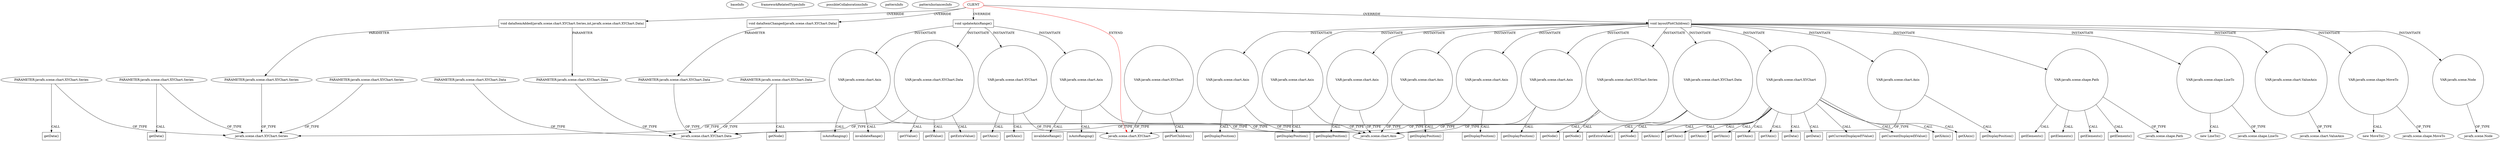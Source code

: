 digraph {
baseInfo[graphId=2514,category="pattern",isAnonymous=false,possibleRelation=false]
frameworkRelatedTypesInfo[0="javafx.scene.chart.XYChart"]
possibleCollaborationsInfo[]
patternInfo[frequency=2.0,patternRootClient=0]
patternInstancesInfo[0="LichuanLu-ShunUI-FX~/LichuanLu-ShunUI-FX/ShunUI-FX-master/src/view/chart/StackedBarChart.java~StackedBarChart~811",1="TomaszKorecki-InvestorAssistant~/TomaszKorecki-InvestorAssistant/InvestorAssistant-master/Investor's assistant/src/investor/charts/CandleChart.java~CandleStickChart~1473"]
14[label="javafx.scene.chart.XYChart.Series",vertexType="FRAMEWORK_CLASS_TYPE",isFrameworkType=false]
13[label="PARAMETER:javafx.scene.chart.XYChart.Series",vertexType="PARAMETER_DECLARATION",isFrameworkType=false]
78[label="PARAMETER:javafx.scene.chart.XYChart.Series",vertexType="PARAMETER_DECLARATION",isFrameworkType=false]
108[label="PARAMETER:javafx.scene.chart.XYChart.Series",vertexType="PARAMETER_DECLARATION",isFrameworkType=false]
529[label="PARAMETER:javafx.scene.chart.XYChart.Series",vertexType="PARAMETER_DECLARATION",isFrameworkType=false]
12[label="void dataItemAdded(javafx.scene.chart.XYChart.Series,int,javafx.scene.chart.XYChart.Data)",vertexType="OVERRIDING_METHOD_DECLARATION",isFrameworkType=false,shape=box]
15[label="PARAMETER:javafx.scene.chart.XYChart.Data",vertexType="PARAMETER_DECLARATION",isFrameworkType=false]
16[label="javafx.scene.chart.XYChart.Data",vertexType="FRAMEWORK_CLASS_TYPE",isFrameworkType=false]
0[label="CLIENT",vertexType="ROOT_CLIENT_CLASS_DECLARATION",isFrameworkType=false,color=red]
83[label="getData()",vertexType="INSIDE_CALL",isFrameworkType=false,shape=box]
133[label="getData()",vertexType="INSIDE_CALL",isFrameworkType=false,shape=box]
166[label="void updateAxisRange()",vertexType="OVERRIDING_METHOD_DECLARATION",isFrameworkType=false,shape=box]
56[label="PARAMETER:javafx.scene.chart.XYChart.Data",vertexType="PARAMETER_DECLARATION",isFrameworkType=false]
525[label="PARAMETER:javafx.scene.chart.XYChart.Data",vertexType="PARAMETER_DECLARATION",isFrameworkType=false]
30[label="PARAMETER:javafx.scene.chart.XYChart.Data",vertexType="PARAMETER_DECLARATION",isFrameworkType=false]
206[label="void layoutPlotChildren()",vertexType="OVERRIDING_METHOD_DECLARATION",isFrameworkType=false,shape=box]
223[label="VAR:javafx.scene.shape.Path",vertexType="VARIABLE_EXPRESION",isFrameworkType=false,shape=circle]
97[label="javafx.scene.shape.Path",vertexType="FRAMEWORK_CLASS_TYPE",isFrameworkType=false]
314[label="VAR:javafx.scene.shape.LineTo",vertexType="VARIABLE_EXPRESION",isFrameworkType=false,shape=circle]
313[label="new LineTo()",vertexType="CONSTRUCTOR_CALL",isFrameworkType=false]
315[label="javafx.scene.shape.LineTo",vertexType="FRAMEWORK_CLASS_TYPE",isFrameworkType=false]
210[label="VAR:javafx.scene.chart.ValueAxis",vertexType="VARIABLE_EXPRESION",isFrameworkType=false,shape=circle]
11[label="javafx.scene.chart.ValueAxis",vertexType="FRAMEWORK_CLASS_TYPE",isFrameworkType=false]
322[label="getElements()",vertexType="INSIDE_CALL",isFrameworkType=false,shape=box]
312[label="getElements()",vertexType="INSIDE_CALL",isFrameworkType=false,shape=box]
307[label="getElements()",vertexType="INSIDE_CALL",isFrameworkType=false,shape=box]
317[label="getElements()",vertexType="INSIDE_CALL",isFrameworkType=false,shape=box]
309[label="VAR:javafx.scene.shape.MoveTo",vertexType="VARIABLE_EXPRESION",isFrameworkType=false,shape=circle]
308[label="new MoveTo()",vertexType="CONSTRUCTOR_CALL",isFrameworkType=false]
218[label="VAR:javafx.scene.chart.XYChart.Series",vertexType="VARIABLE_EXPRESION",isFrameworkType=false,shape=circle]
167[label="VAR:javafx.scene.chart.XYChart",vertexType="VARIABLE_EXPRESION",isFrameworkType=false,shape=circle]
171[label="getYAxis()",vertexType="INSIDE_CALL",isFrameworkType=false,shape=box]
213[label="VAR:javafx.scene.chart.XYChart",vertexType="VARIABLE_EXPRESION",isFrameworkType=false,shape=circle]
241[label="getYAxis()",vertexType="INSIDE_CALL",isFrameworkType=false,shape=box]
305[label="getYAxis()",vertexType="INSIDE_CALL",isFrameworkType=false,shape=box]
300[label="getYAxis()",vertexType="INSIDE_CALL",isFrameworkType=false,shape=box]
267[label="getYAxis()",vertexType="INSIDE_CALL",isFrameworkType=false,shape=box]
260[label="getYAxis()",vertexType="INSIDE_CALL",isFrameworkType=false,shape=box]
214[label="getData()",vertexType="INSIDE_CALL",isFrameworkType=false,shape=box]
217[label="getData()",vertexType="INSIDE_CALL",isFrameworkType=false,shape=box]
310[label="javafx.scene.shape.MoveTo",vertexType="FRAMEWORK_CLASS_TYPE",isFrameworkType=false]
55[label="void dataItemChanged(javafx.scene.chart.XYChart.Data)",vertexType="OVERRIDING_METHOD_DECLARATION",isFrameworkType=false,shape=box]
262[label="getCurrentDisplayedYValue()",vertexType="INSIDE_CALL",isFrameworkType=false,shape=box]
184[label="VAR:javafx.scene.chart.XYChart.Data",vertexType="VARIABLE_EXPRESION",isFrameworkType=false,shape=circle]
203[label="getExtraValue()",vertexType="INSIDE_CALL",isFrameworkType=false,shape=box]
201[label="getYValue()",vertexType="INSIDE_CALL",isFrameworkType=false,shape=box]
185[label="getXValue()",vertexType="INSIDE_CALL",isFrameworkType=false,shape=box]
244[label="VAR:javafx.scene.chart.XYChart.Data",vertexType="VARIABLE_EXPRESION",isFrameworkType=false,shape=circle]
248[label="getExtraValue()",vertexType="INSIDE_CALL",isFrameworkType=false,shape=box]
255[label="getCurrentDisplayedXValue()",vertexType="INSIDE_CALL",isFrameworkType=false,shape=box]
277[label="VAR:javafx.scene.Node",vertexType="VARIABLE_EXPRESION",isFrameworkType=false,shape=circle]
69[label="javafx.scene.Node",vertexType="FRAMEWORK_CLASS_TYPE",isFrameworkType=false]
35[label="getNode()",vertexType="INSIDE_CALL",isFrameworkType=false,shape=box]
222[label="getNode()",vertexType="INSIDE_CALL",isFrameworkType=false,shape=box]
245[label="getNode()",vertexType="INSIDE_CALL",isFrameworkType=false,shape=box]
219[label="getNode()",vertexType="INSIDE_CALL",isFrameworkType=false,shape=box]
168[label="getXAxis()",vertexType="INSIDE_CALL",isFrameworkType=false,shape=box]
274[label="getXAxis()",vertexType="INSIDE_CALL",isFrameworkType=false,shape=box]
253[label="getXAxis()",vertexType="INSIDE_CALL",isFrameworkType=false,shape=box]
234[label="getXAxis()",vertexType="INSIDE_CALL",isFrameworkType=false,shape=box]
263[label="VAR:javafx.scene.chart.Axis",vertexType="VARIABLE_EXPRESION",isFrameworkType=false,shape=circle]
264[label="getDisplayPosition()",vertexType="INSIDE_CALL",isFrameworkType=false,shape=box]
174[label="javafx.scene.chart.Axis",vertexType="FRAMEWORK_CLASS_TYPE",isFrameworkType=false]
172[label="VAR:javafx.scene.chart.Axis",vertexType="VARIABLE_EXPRESION",isFrameworkType=false,shape=circle]
173[label="isAutoRanging()",vertexType="INSIDE_CALL",isFrameworkType=false,shape=box]
189[label="VAR:javafx.scene.chart.Axis",vertexType="VARIABLE_EXPRESION",isFrameworkType=false,shape=circle]
190[label="isAutoRanging()",vertexType="INSIDE_CALL",isFrameworkType=false,shape=box]
188[label="invalidateRange()",vertexType="INSIDE_CALL",isFrameworkType=false,shape=box]
205[label="invalidateRange()",vertexType="INSIDE_CALL",isFrameworkType=false,shape=box]
256[label="VAR:javafx.scene.chart.Axis",vertexType="VARIABLE_EXPRESION",isFrameworkType=false,shape=circle]
257[label="getDisplayPosition()",vertexType="INSIDE_CALL",isFrameworkType=false,shape=box]
270[label="VAR:javafx.scene.chart.Axis",vertexType="VARIABLE_EXPRESION",isFrameworkType=false,shape=circle]
271[label="getDisplayPosition()",vertexType="INSIDE_CALL",isFrameworkType=false,shape=box]
230[label="VAR:javafx.scene.chart.Axis",vertexType="VARIABLE_EXPRESION",isFrameworkType=false,shape=circle]
231[label="getDisplayPosition()",vertexType="INSIDE_CALL",isFrameworkType=false,shape=box]
301[label="VAR:javafx.scene.chart.Axis",vertexType="VARIABLE_EXPRESION",isFrameworkType=false,shape=circle]
302[label="getDisplayPosition()",vertexType="INSIDE_CALL",isFrameworkType=false,shape=box]
296[label="VAR:javafx.scene.chart.Axis",vertexType="VARIABLE_EXPRESION",isFrameworkType=false,shape=circle]
297[label="getDisplayPosition()",vertexType="INSIDE_CALL",isFrameworkType=false,shape=box]
237[label="VAR:javafx.scene.chart.Axis",vertexType="VARIABLE_EXPRESION",isFrameworkType=false,shape=circle]
238[label="getDisplayPosition()",vertexType="INSIDE_CALL",isFrameworkType=false,shape=box]
1[label="javafx.scene.chart.XYChart",vertexType="FRAMEWORK_CLASS_TYPE",isFrameworkType=false]
122[label="VAR:javafx.scene.chart.XYChart",vertexType="VARIABLE_EXPRESION",isFrameworkType=false,shape=circle]
163[label="getPlotChildren()",vertexType="INSIDE_CALL",isFrameworkType=false,shape=box]
309->308[label="CALL"]
12->15[label="PARAMETER"]
296->297[label="CALL"]
525->16[label="OF_TYPE"]
218->14[label="OF_TYPE"]
237->174[label="OF_TYPE"]
223->312[label="CALL"]
213->255[label="CALL"]
213->241[label="CALL"]
184->201[label="CALL"]
206->230[label="INSTANTIATE"]
184->16[label="OF_TYPE"]
206->263[label="INSTANTIATE"]
166->172[label="INSTANTIATE"]
218->219[label="CALL"]
12->13[label="PARAMETER"]
108->14[label="OF_TYPE"]
213->274[label="CALL"]
206->277[label="INSTANTIATE"]
78->14[label="OF_TYPE"]
263->174[label="OF_TYPE"]
230->231[label="CALL"]
184->203[label="CALL"]
56->16[label="OF_TYPE"]
108->133[label="CALL"]
172->174[label="OF_TYPE"]
244->245[label="CALL"]
244->16[label="OF_TYPE"]
78->83[label="CALL"]
314->313[label="CALL"]
206->244[label="INSTANTIATE"]
263->264[label="CALL"]
223->317[label="CALL"]
213->253[label="CALL"]
314->315[label="OF_TYPE"]
309->310[label="OF_TYPE"]
167->171[label="CALL"]
206->213[label="INSTANTIATE"]
206->256[label="INSTANTIATE"]
206->314[label="INSTANTIATE"]
223->322[label="CALL"]
0->55[label="OVERRIDE"]
167->1[label="OF_TYPE"]
122->1[label="OF_TYPE"]
213->305[label="CALL"]
277->69[label="OF_TYPE"]
30->35[label="CALL"]
270->271[label="CALL"]
166->189[label="INSTANTIATE"]
270->174[label="OF_TYPE"]
189->190[label="CALL"]
244->248[label="CALL"]
166->184[label="INSTANTIATE"]
206->218[label="INSTANTIATE"]
213->214[label="CALL"]
0->166[label="OVERRIDE"]
213->260[label="CALL"]
213->267[label="CALL"]
237->238[label="CALL"]
15->16[label="OF_TYPE"]
301->302[label="CALL"]
30->16[label="OF_TYPE"]
529->14[label="OF_TYPE"]
210->11[label="OF_TYPE"]
206->296[label="INSTANTIATE"]
213->234[label="CALL"]
206->210[label="INSTANTIATE"]
223->307[label="CALL"]
213->262[label="CALL"]
172->188[label="CALL"]
223->97[label="OF_TYPE"]
301->174[label="OF_TYPE"]
213->1[label="OF_TYPE"]
172->173[label="CALL"]
256->174[label="OF_TYPE"]
296->174[label="OF_TYPE"]
184->185[label="CALL"]
122->163[label="CALL"]
0->12[label="OVERRIDE"]
218->222[label="CALL"]
0->206[label="OVERRIDE"]
55->56[label="PARAMETER"]
167->168[label="CALL"]
166->167[label="INSTANTIATE"]
213->300[label="CALL"]
189->205[label="CALL"]
206->223[label="INSTANTIATE"]
213->217[label="CALL"]
13->14[label="OF_TYPE"]
230->174[label="OF_TYPE"]
206->301[label="INSTANTIATE"]
256->257[label="CALL"]
0->1[label="EXTEND",color=red]
189->174[label="OF_TYPE"]
206->270[label="INSTANTIATE"]
206->309[label="INSTANTIATE"]
206->237[label="INSTANTIATE"]
}
